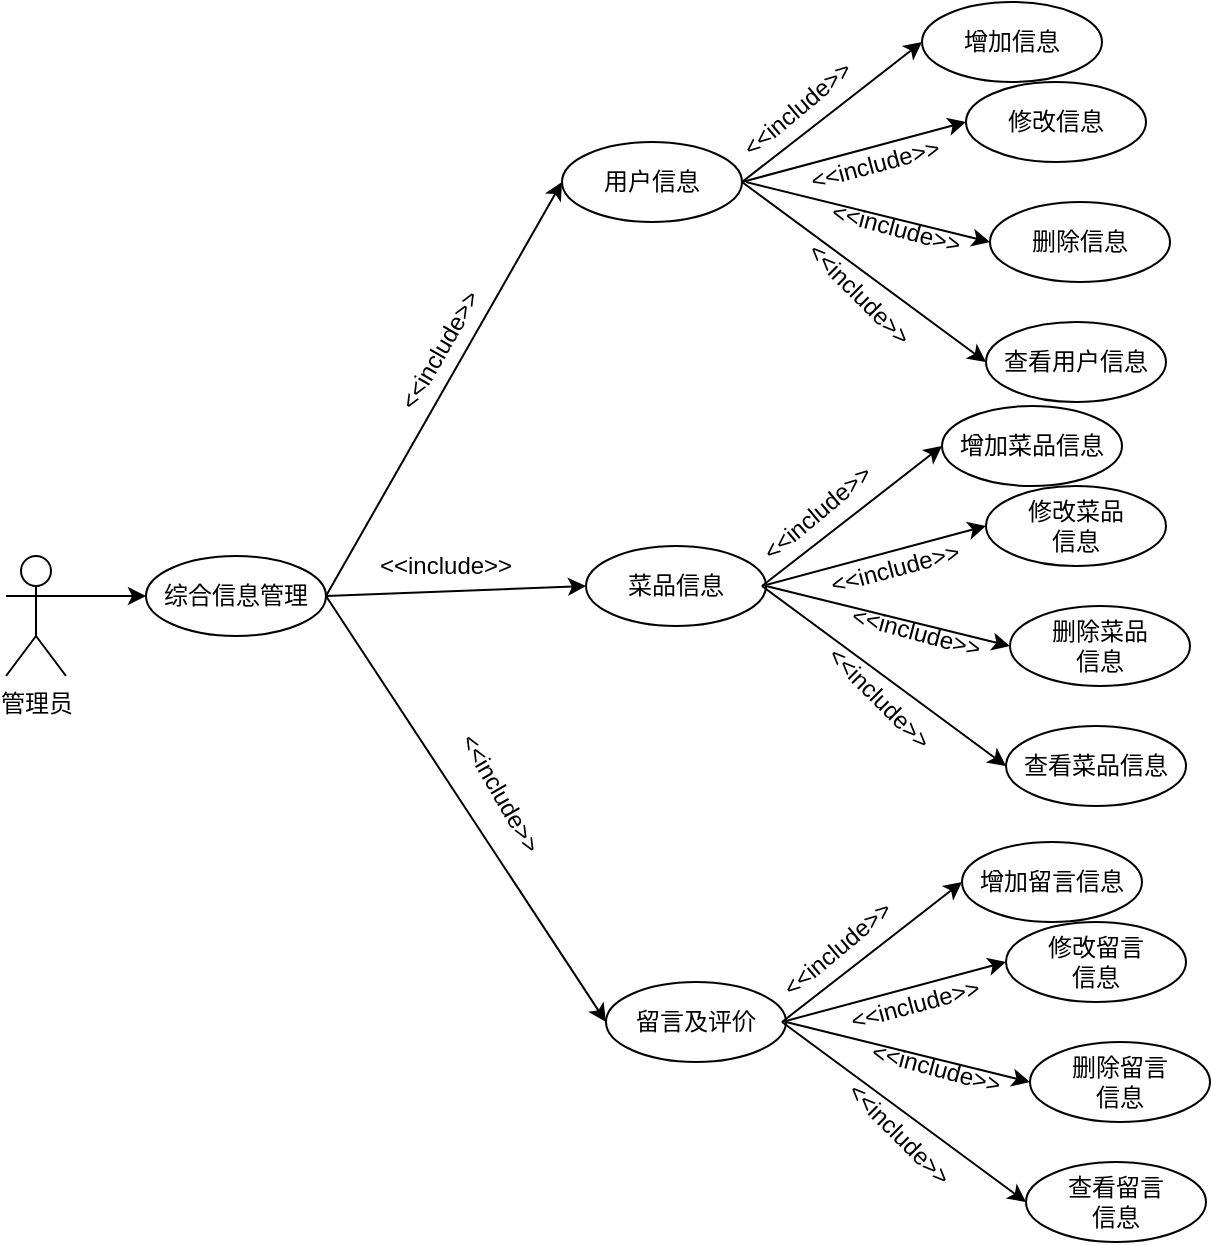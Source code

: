 <mxfile version="10.6.0" type="github"><diagram id="GPir6BHJ-jWpbCKGryv4" name="Page-1"><mxGraphModel dx="1250" dy="550" grid="1" gridSize="10" guides="1" tooltips="1" connect="1" arrows="1" fold="1" page="1" pageScale="1" pageWidth="827" pageHeight="1169" math="0" shadow="0"><root><mxCell id="0"/><mxCell id="1" parent="0"/><mxCell id="5ZdK5qIkKV2sxPN5clez-1" value="管理员" style="shape=umlActor;verticalLabelPosition=bottom;labelBackgroundColor=#ffffff;verticalAlign=top;html=1;" parent="1" vertex="1"><mxGeometry x="90" y="347" width="30" height="60" as="geometry"/></mxCell><mxCell id="5ZdK5qIkKV2sxPN5clez-2" value="综合信息管理&lt;br&gt;" style="ellipse;whiteSpace=wrap;html=1;" parent="1" vertex="1"><mxGeometry x="160" y="347" width="90" height="40" as="geometry"/></mxCell><mxCell id="5ZdK5qIkKV2sxPN5clez-3" value="用户信息&lt;br&gt;" style="ellipse;whiteSpace=wrap;html=1;" parent="1" vertex="1"><mxGeometry x="368" y="140" width="90" height="40" as="geometry"/></mxCell><mxCell id="5ZdK5qIkKV2sxPN5clez-5" value="&lt;span&gt;菜品信息&lt;/span&gt;" style="ellipse;whiteSpace=wrap;html=1;" parent="1" vertex="1"><mxGeometry x="380" y="342" width="90" height="40" as="geometry"/></mxCell><mxCell id="5ZdK5qIkKV2sxPN5clez-7" value="" style="endArrow=classic;html=1;exitX=1;exitY=0.333;exitDx=0;exitDy=0;exitPerimeter=0;entryX=0;entryY=0.5;entryDx=0;entryDy=0;" parent="1" source="5ZdK5qIkKV2sxPN5clez-1" target="5ZdK5qIkKV2sxPN5clez-2" edge="1"><mxGeometry width="50" height="50" relative="1" as="geometry"><mxPoint x="170" y="490" as="sourcePoint"/><mxPoint x="220" y="440" as="targetPoint"/></mxGeometry></mxCell><mxCell id="5ZdK5qIkKV2sxPN5clez-8" value="" style="endArrow=classic;html=1;exitX=1;exitY=0.5;exitDx=0;exitDy=0;entryX=0;entryY=0.5;entryDx=0;entryDy=0;" parent="1" source="5ZdK5qIkKV2sxPN5clez-2" target="5ZdK5qIkKV2sxPN5clez-3" edge="1"><mxGeometry width="50" height="50" relative="1" as="geometry"><mxPoint x="110" y="490" as="sourcePoint"/><mxPoint x="160" y="440" as="targetPoint"/><Array as="points"/></mxGeometry></mxCell><mxCell id="5ZdK5qIkKV2sxPN5clez-10" value="" style="endArrow=classic;html=1;entryX=0;entryY=0.5;entryDx=0;entryDy=0;exitX=1;exitY=0.5;exitDx=0;exitDy=0;" parent="1" source="5ZdK5qIkKV2sxPN5clez-2" target="5ZdK5qIkKV2sxPN5clez-5" edge="1"><mxGeometry width="50" height="50" relative="1" as="geometry"><mxPoint x="340" y="250" as="sourcePoint"/><mxPoint x="378" y="170" as="targetPoint"/><Array as="points"/></mxGeometry></mxCell><mxCell id="5ZdK5qIkKV2sxPN5clez-14" value="&amp;lt;&amp;lt;include&amp;gt;&amp;gt;&lt;br&gt;" style="text;html=1;resizable=0;points=[];autosize=1;align=left;verticalAlign=top;spacingTop=-4;direction=south;rotation=-60;" parent="1" vertex="1"><mxGeometry x="270" y="230" width="80" height="20" as="geometry"/></mxCell><mxCell id="5ZdK5qIkKV2sxPN5clez-20" value="&amp;lt;&amp;lt;include&amp;gt;&amp;gt;&lt;br&gt;" style="text;html=1;resizable=0;points=[];autosize=1;align=left;verticalAlign=top;spacingTop=-4;direction=south;rotation=0;" parent="1" vertex="1"><mxGeometry x="275" y="342" width="80" height="20" as="geometry"/></mxCell><mxCell id="PCCC9j_sX6kvMikgMZV_-5" value="&lt;span&gt;留言及评价&lt;br&gt;&lt;/span&gt;" style="ellipse;whiteSpace=wrap;html=1;" vertex="1" parent="1"><mxGeometry x="390" y="560" width="90" height="40" as="geometry"/></mxCell><mxCell id="PCCC9j_sX6kvMikgMZV_-6" value="" style="endArrow=classic;html=1;entryX=0;entryY=0.5;entryDx=0;entryDy=0;exitX=1;exitY=0.5;exitDx=0;exitDy=0;" edge="1" parent="1" target="PCCC9j_sX6kvMikgMZV_-5" source="5ZdK5qIkKV2sxPN5clez-2"><mxGeometry width="50" height="50" relative="1" as="geometry"><mxPoint x="256" y="290" as="sourcePoint"/><mxPoint x="364" y="210" as="targetPoint"/><Array as="points"/></mxGeometry></mxCell><mxCell id="PCCC9j_sX6kvMikgMZV_-7" value="&amp;lt;&amp;lt;include&amp;gt;&amp;gt;&lt;br&gt;" style="text;html=1;resizable=0;points=[];autosize=1;align=left;verticalAlign=top;spacingTop=-4;direction=south;rotation=60;" vertex="1" parent="1"><mxGeometry x="300" y="460" width="80" height="20" as="geometry"/></mxCell><mxCell id="PCCC9j_sX6kvMikgMZV_-8" value="增加信息&lt;br&gt;" style="ellipse;whiteSpace=wrap;html=1;" vertex="1" parent="1"><mxGeometry x="548" y="70" width="90" height="40" as="geometry"/></mxCell><mxCell id="PCCC9j_sX6kvMikgMZV_-9" value="" style="endArrow=classic;html=1;exitX=1;exitY=0.5;exitDx=0;exitDy=0;entryX=0;entryY=0.5;entryDx=0;entryDy=0;" edge="1" parent="1" target="PCCC9j_sX6kvMikgMZV_-8" source="5ZdK5qIkKV2sxPN5clez-3"><mxGeometry width="50" height="50" relative="1" as="geometry"><mxPoint x="450" y="180" as="sourcePoint"/><mxPoint x="340" y="370" as="targetPoint"/><Array as="points"/></mxGeometry></mxCell><mxCell id="PCCC9j_sX6kvMikgMZV_-10" value="&amp;lt;&amp;lt;include&amp;gt;&amp;gt;&lt;br&gt;" style="text;html=1;resizable=0;points=[];autosize=1;align=left;verticalAlign=top;spacingTop=-4;direction=south;rotation=-40;" vertex="1" parent="1"><mxGeometry x="450" y="110" width="80" height="20" as="geometry"/></mxCell><mxCell id="PCCC9j_sX6kvMikgMZV_-11" value="修改信息&lt;br&gt;" style="ellipse;whiteSpace=wrap;html=1;" vertex="1" parent="1"><mxGeometry x="570" y="110" width="90" height="40" as="geometry"/></mxCell><mxCell id="PCCC9j_sX6kvMikgMZV_-12" value="" style="endArrow=classic;html=1;exitX=1;exitY=0.5;exitDx=0;exitDy=0;entryX=0;entryY=0.5;entryDx=0;entryDy=0;" edge="1" parent="1" target="PCCC9j_sX6kvMikgMZV_-11" source="5ZdK5qIkKV2sxPN5clez-3"><mxGeometry width="50" height="50" relative="1" as="geometry"><mxPoint x="478" y="210" as="sourcePoint"/><mxPoint x="368" y="400" as="targetPoint"/><Array as="points"/></mxGeometry></mxCell><mxCell id="PCCC9j_sX6kvMikgMZV_-13" value="&amp;lt;&amp;lt;include&amp;gt;&amp;gt;&lt;br&gt;" style="text;html=1;resizable=0;points=[];autosize=1;align=left;verticalAlign=top;spacingTop=-4;direction=south;rotation=-15;" vertex="1" parent="1"><mxGeometry x="490" y="140" width="80" height="20" as="geometry"/></mxCell><mxCell id="PCCC9j_sX6kvMikgMZV_-14" value="删除信息&lt;br&gt;" style="ellipse;whiteSpace=wrap;html=1;" vertex="1" parent="1"><mxGeometry x="582" y="170" width="90" height="40" as="geometry"/></mxCell><mxCell id="PCCC9j_sX6kvMikgMZV_-15" value="" style="endArrow=classic;html=1;entryX=0;entryY=0.5;entryDx=0;entryDy=0;" edge="1" parent="1" target="PCCC9j_sX6kvMikgMZV_-14"><mxGeometry width="50" height="50" relative="1" as="geometry"><mxPoint x="460" y="160" as="sourcePoint"/><mxPoint x="378" y="450" as="targetPoint"/><Array as="points"/></mxGeometry></mxCell><mxCell id="PCCC9j_sX6kvMikgMZV_-16" value="&amp;lt;&amp;lt;include&amp;gt;&amp;gt;&lt;br&gt;" style="text;html=1;resizable=0;points=[];autosize=1;align=left;verticalAlign=top;spacingTop=-4;direction=south;rotation=15;" vertex="1" parent="1"><mxGeometry x="500" y="175" width="80" height="20" as="geometry"/></mxCell><mxCell id="PCCC9j_sX6kvMikgMZV_-18" value="查看用户信息&lt;br&gt;" style="ellipse;whiteSpace=wrap;html=1;" vertex="1" parent="1"><mxGeometry x="580" y="230" width="90" height="40" as="geometry"/></mxCell><mxCell id="PCCC9j_sX6kvMikgMZV_-19" value="" style="endArrow=classic;html=1;exitX=1;exitY=0.5;exitDx=0;exitDy=0;entryX=0;entryY=0.5;entryDx=0;entryDy=0;" edge="1" parent="1" target="PCCC9j_sX6kvMikgMZV_-18" source="5ZdK5qIkKV2sxPN5clez-3"><mxGeometry width="50" height="50" relative="1" as="geometry"><mxPoint x="498" y="290" as="sourcePoint"/><mxPoint x="388" y="480" as="targetPoint"/><Array as="points"/></mxGeometry></mxCell><mxCell id="PCCC9j_sX6kvMikgMZV_-20" value="&amp;lt;&amp;lt;include&amp;gt;&amp;gt;&lt;br&gt;" style="text;html=1;resizable=0;points=[];autosize=1;align=left;verticalAlign=top;spacingTop=-4;direction=south;rotation=45;" vertex="1" parent="1"><mxGeometry x="480" y="210" width="80" height="20" as="geometry"/></mxCell><mxCell id="PCCC9j_sX6kvMikgMZV_-23" value="增加菜品信息&lt;br&gt;" style="ellipse;whiteSpace=wrap;html=1;" vertex="1" parent="1"><mxGeometry x="558" y="272" width="90" height="40" as="geometry"/></mxCell><mxCell id="PCCC9j_sX6kvMikgMZV_-24" value="" style="endArrow=classic;html=1;exitX=1;exitY=0.5;exitDx=0;exitDy=0;entryX=0;entryY=0.5;entryDx=0;entryDy=0;" edge="1" parent="1" target="PCCC9j_sX6kvMikgMZV_-23"><mxGeometry width="50" height="50" relative="1" as="geometry"><mxPoint x="468" y="362" as="sourcePoint"/><mxPoint x="350" y="572" as="targetPoint"/><Array as="points"/></mxGeometry></mxCell><mxCell id="PCCC9j_sX6kvMikgMZV_-25" value="&amp;lt;&amp;lt;include&amp;gt;&amp;gt;&lt;br&gt;" style="text;html=1;resizable=0;points=[];autosize=1;align=left;verticalAlign=top;spacingTop=-4;direction=south;rotation=-40;" vertex="1" parent="1"><mxGeometry x="460" y="312" width="80" height="20" as="geometry"/></mxCell><mxCell id="PCCC9j_sX6kvMikgMZV_-26" value="修改菜品&lt;br&gt;信息&lt;br&gt;" style="ellipse;whiteSpace=wrap;html=1;" vertex="1" parent="1"><mxGeometry x="580" y="312" width="90" height="40" as="geometry"/></mxCell><mxCell id="PCCC9j_sX6kvMikgMZV_-27" value="" style="endArrow=classic;html=1;exitX=1;exitY=0.5;exitDx=0;exitDy=0;entryX=0;entryY=0.5;entryDx=0;entryDy=0;" edge="1" parent="1" target="PCCC9j_sX6kvMikgMZV_-26"><mxGeometry width="50" height="50" relative="1" as="geometry"><mxPoint x="468" y="362" as="sourcePoint"/><mxPoint x="378" y="602" as="targetPoint"/><Array as="points"/></mxGeometry></mxCell><mxCell id="PCCC9j_sX6kvMikgMZV_-28" value="&amp;lt;&amp;lt;include&amp;gt;&amp;gt;&lt;br&gt;" style="text;html=1;resizable=0;points=[];autosize=1;align=left;verticalAlign=top;spacingTop=-4;direction=south;rotation=-15;" vertex="1" parent="1"><mxGeometry x="500" y="342" width="80" height="20" as="geometry"/></mxCell><mxCell id="PCCC9j_sX6kvMikgMZV_-29" value="删除菜品&lt;br&gt;信息&lt;br&gt;" style="ellipse;whiteSpace=wrap;html=1;" vertex="1" parent="1"><mxGeometry x="592" y="372" width="90" height="40" as="geometry"/></mxCell><mxCell id="PCCC9j_sX6kvMikgMZV_-30" value="" style="endArrow=classic;html=1;entryX=0;entryY=0.5;entryDx=0;entryDy=0;" edge="1" parent="1" target="PCCC9j_sX6kvMikgMZV_-29"><mxGeometry width="50" height="50" relative="1" as="geometry"><mxPoint x="470" y="362" as="sourcePoint"/><mxPoint x="388" y="652" as="targetPoint"/><Array as="points"/></mxGeometry></mxCell><mxCell id="PCCC9j_sX6kvMikgMZV_-31" value="&amp;lt;&amp;lt;include&amp;gt;&amp;gt;&lt;br&gt;" style="text;html=1;resizable=0;points=[];autosize=1;align=left;verticalAlign=top;spacingTop=-4;direction=south;rotation=15;" vertex="1" parent="1"><mxGeometry x="510" y="377" width="80" height="20" as="geometry"/></mxCell><mxCell id="PCCC9j_sX6kvMikgMZV_-32" value="查看菜品信息&lt;br&gt;" style="ellipse;whiteSpace=wrap;html=1;" vertex="1" parent="1"><mxGeometry x="590" y="432" width="90" height="40" as="geometry"/></mxCell><mxCell id="PCCC9j_sX6kvMikgMZV_-33" value="" style="endArrow=classic;html=1;exitX=1;exitY=0.5;exitDx=0;exitDy=0;entryX=0;entryY=0.5;entryDx=0;entryDy=0;" edge="1" parent="1" target="PCCC9j_sX6kvMikgMZV_-32"><mxGeometry width="50" height="50" relative="1" as="geometry"><mxPoint x="468" y="362" as="sourcePoint"/><mxPoint x="398" y="682" as="targetPoint"/><Array as="points"/></mxGeometry></mxCell><mxCell id="PCCC9j_sX6kvMikgMZV_-34" value="&amp;lt;&amp;lt;include&amp;gt;&amp;gt;&lt;br&gt;" style="text;html=1;resizable=0;points=[];autosize=1;align=left;verticalAlign=top;spacingTop=-4;direction=south;rotation=45;" vertex="1" parent="1"><mxGeometry x="490" y="412" width="80" height="20" as="geometry"/></mxCell><mxCell id="PCCC9j_sX6kvMikgMZV_-35" value="增加留言信息&lt;br&gt;" style="ellipse;whiteSpace=wrap;html=1;" vertex="1" parent="1"><mxGeometry x="568" y="490" width="90" height="40" as="geometry"/></mxCell><mxCell id="PCCC9j_sX6kvMikgMZV_-36" value="" style="endArrow=classic;html=1;exitX=1;exitY=0.5;exitDx=0;exitDy=0;entryX=0;entryY=0.5;entryDx=0;entryDy=0;" edge="1" parent="1" target="PCCC9j_sX6kvMikgMZV_-35"><mxGeometry width="50" height="50" relative="1" as="geometry"><mxPoint x="478" y="580" as="sourcePoint"/><mxPoint x="360" y="790" as="targetPoint"/><Array as="points"/></mxGeometry></mxCell><mxCell id="PCCC9j_sX6kvMikgMZV_-37" value="&amp;lt;&amp;lt;include&amp;gt;&amp;gt;&lt;br&gt;" style="text;html=1;resizable=0;points=[];autosize=1;align=left;verticalAlign=top;spacingTop=-4;direction=south;rotation=-40;" vertex="1" parent="1"><mxGeometry x="470" y="530" width="80" height="20" as="geometry"/></mxCell><mxCell id="PCCC9j_sX6kvMikgMZV_-38" value="修改留言&lt;br&gt;信息&lt;br&gt;" style="ellipse;whiteSpace=wrap;html=1;" vertex="1" parent="1"><mxGeometry x="590" y="530" width="90" height="40" as="geometry"/></mxCell><mxCell id="PCCC9j_sX6kvMikgMZV_-39" value="" style="endArrow=classic;html=1;exitX=1;exitY=0.5;exitDx=0;exitDy=0;entryX=0;entryY=0.5;entryDx=0;entryDy=0;" edge="1" parent="1" target="PCCC9j_sX6kvMikgMZV_-38"><mxGeometry width="50" height="50" relative="1" as="geometry"><mxPoint x="478" y="580" as="sourcePoint"/><mxPoint x="388" y="820" as="targetPoint"/><Array as="points"/></mxGeometry></mxCell><mxCell id="PCCC9j_sX6kvMikgMZV_-40" value="&amp;lt;&amp;lt;include&amp;gt;&amp;gt;&lt;br&gt;" style="text;html=1;resizable=0;points=[];autosize=1;align=left;verticalAlign=top;spacingTop=-4;direction=south;rotation=-15;" vertex="1" parent="1"><mxGeometry x="510" y="560" width="80" height="20" as="geometry"/></mxCell><mxCell id="PCCC9j_sX6kvMikgMZV_-41" value="删除留言&lt;br&gt;信息&lt;br&gt;" style="ellipse;whiteSpace=wrap;html=1;" vertex="1" parent="1"><mxGeometry x="602" y="590" width="90" height="40" as="geometry"/></mxCell><mxCell id="PCCC9j_sX6kvMikgMZV_-42" value="" style="endArrow=classic;html=1;entryX=0;entryY=0.5;entryDx=0;entryDy=0;" edge="1" parent="1" target="PCCC9j_sX6kvMikgMZV_-41"><mxGeometry width="50" height="50" relative="1" as="geometry"><mxPoint x="480" y="580" as="sourcePoint"/><mxPoint x="398" y="870" as="targetPoint"/><Array as="points"/></mxGeometry></mxCell><mxCell id="PCCC9j_sX6kvMikgMZV_-43" value="&amp;lt;&amp;lt;include&amp;gt;&amp;gt;&lt;br&gt;" style="text;html=1;resizable=0;points=[];autosize=1;align=left;verticalAlign=top;spacingTop=-4;direction=south;rotation=15;" vertex="1" parent="1"><mxGeometry x="520" y="595" width="80" height="20" as="geometry"/></mxCell><mxCell id="PCCC9j_sX6kvMikgMZV_-44" value="查看留言&lt;br&gt;信息&lt;br&gt;" style="ellipse;whiteSpace=wrap;html=1;" vertex="1" parent="1"><mxGeometry x="600" y="650" width="90" height="40" as="geometry"/></mxCell><mxCell id="PCCC9j_sX6kvMikgMZV_-45" value="" style="endArrow=classic;html=1;exitX=1;exitY=0.5;exitDx=0;exitDy=0;entryX=0;entryY=0.5;entryDx=0;entryDy=0;" edge="1" parent="1" target="PCCC9j_sX6kvMikgMZV_-44"><mxGeometry width="50" height="50" relative="1" as="geometry"><mxPoint x="478" y="580" as="sourcePoint"/><mxPoint x="408" y="900" as="targetPoint"/><Array as="points"/></mxGeometry></mxCell><mxCell id="PCCC9j_sX6kvMikgMZV_-46" value="&amp;lt;&amp;lt;include&amp;gt;&amp;gt;&lt;br&gt;" style="text;html=1;resizable=0;points=[];autosize=1;align=left;verticalAlign=top;spacingTop=-4;direction=south;rotation=45;" vertex="1" parent="1"><mxGeometry x="500" y="630" width="80" height="20" as="geometry"/></mxCell></root></mxGraphModel></diagram></mxfile>
